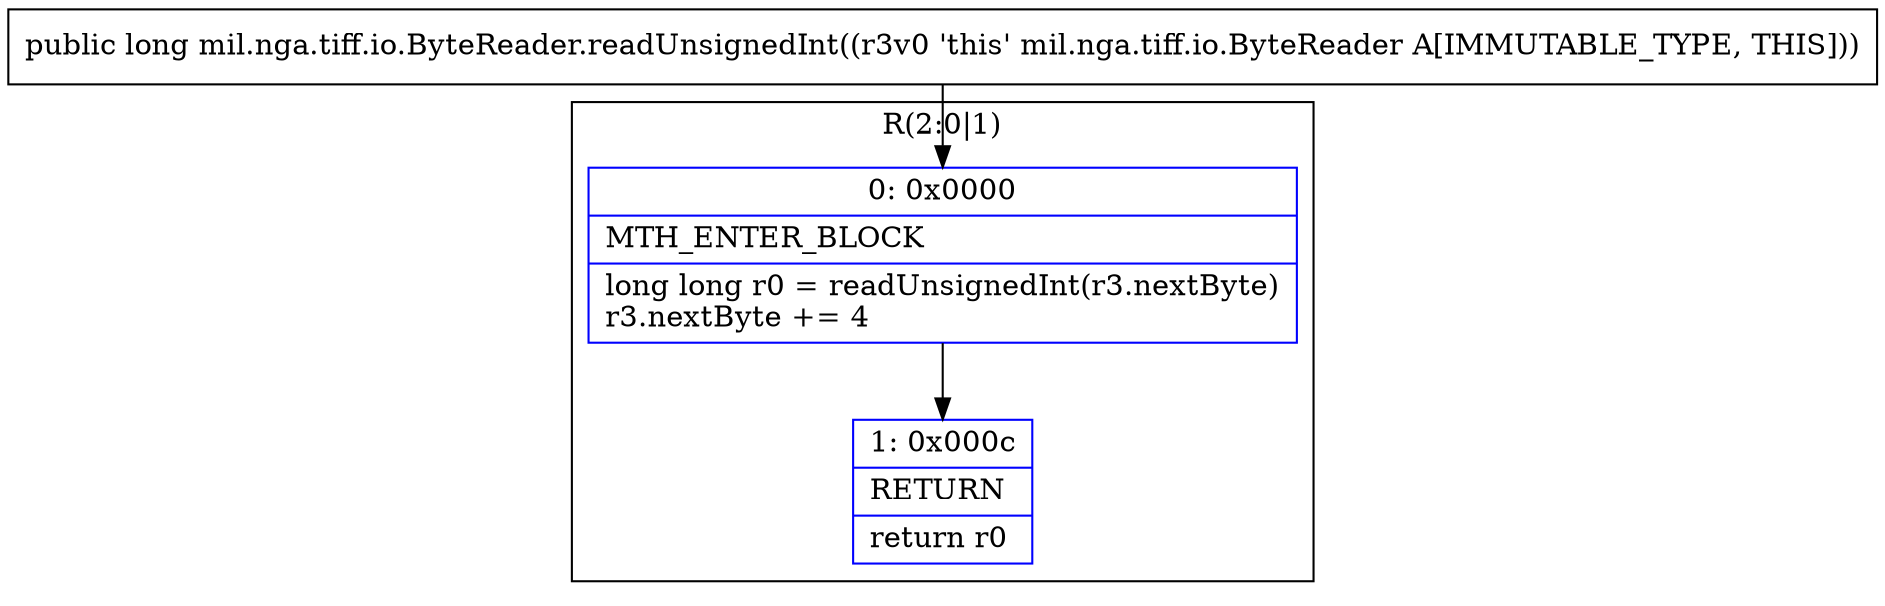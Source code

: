 digraph "CFG formil.nga.tiff.io.ByteReader.readUnsignedInt()J" {
subgraph cluster_Region_1829954820 {
label = "R(2:0|1)";
node [shape=record,color=blue];
Node_0 [shape=record,label="{0\:\ 0x0000|MTH_ENTER_BLOCK\l|long long r0 = readUnsignedInt(r3.nextByte)\lr3.nextByte += 4\l}"];
Node_1 [shape=record,label="{1\:\ 0x000c|RETURN\l|return r0\l}"];
}
MethodNode[shape=record,label="{public long mil.nga.tiff.io.ByteReader.readUnsignedInt((r3v0 'this' mil.nga.tiff.io.ByteReader A[IMMUTABLE_TYPE, THIS])) }"];
MethodNode -> Node_0;
Node_0 -> Node_1;
}

